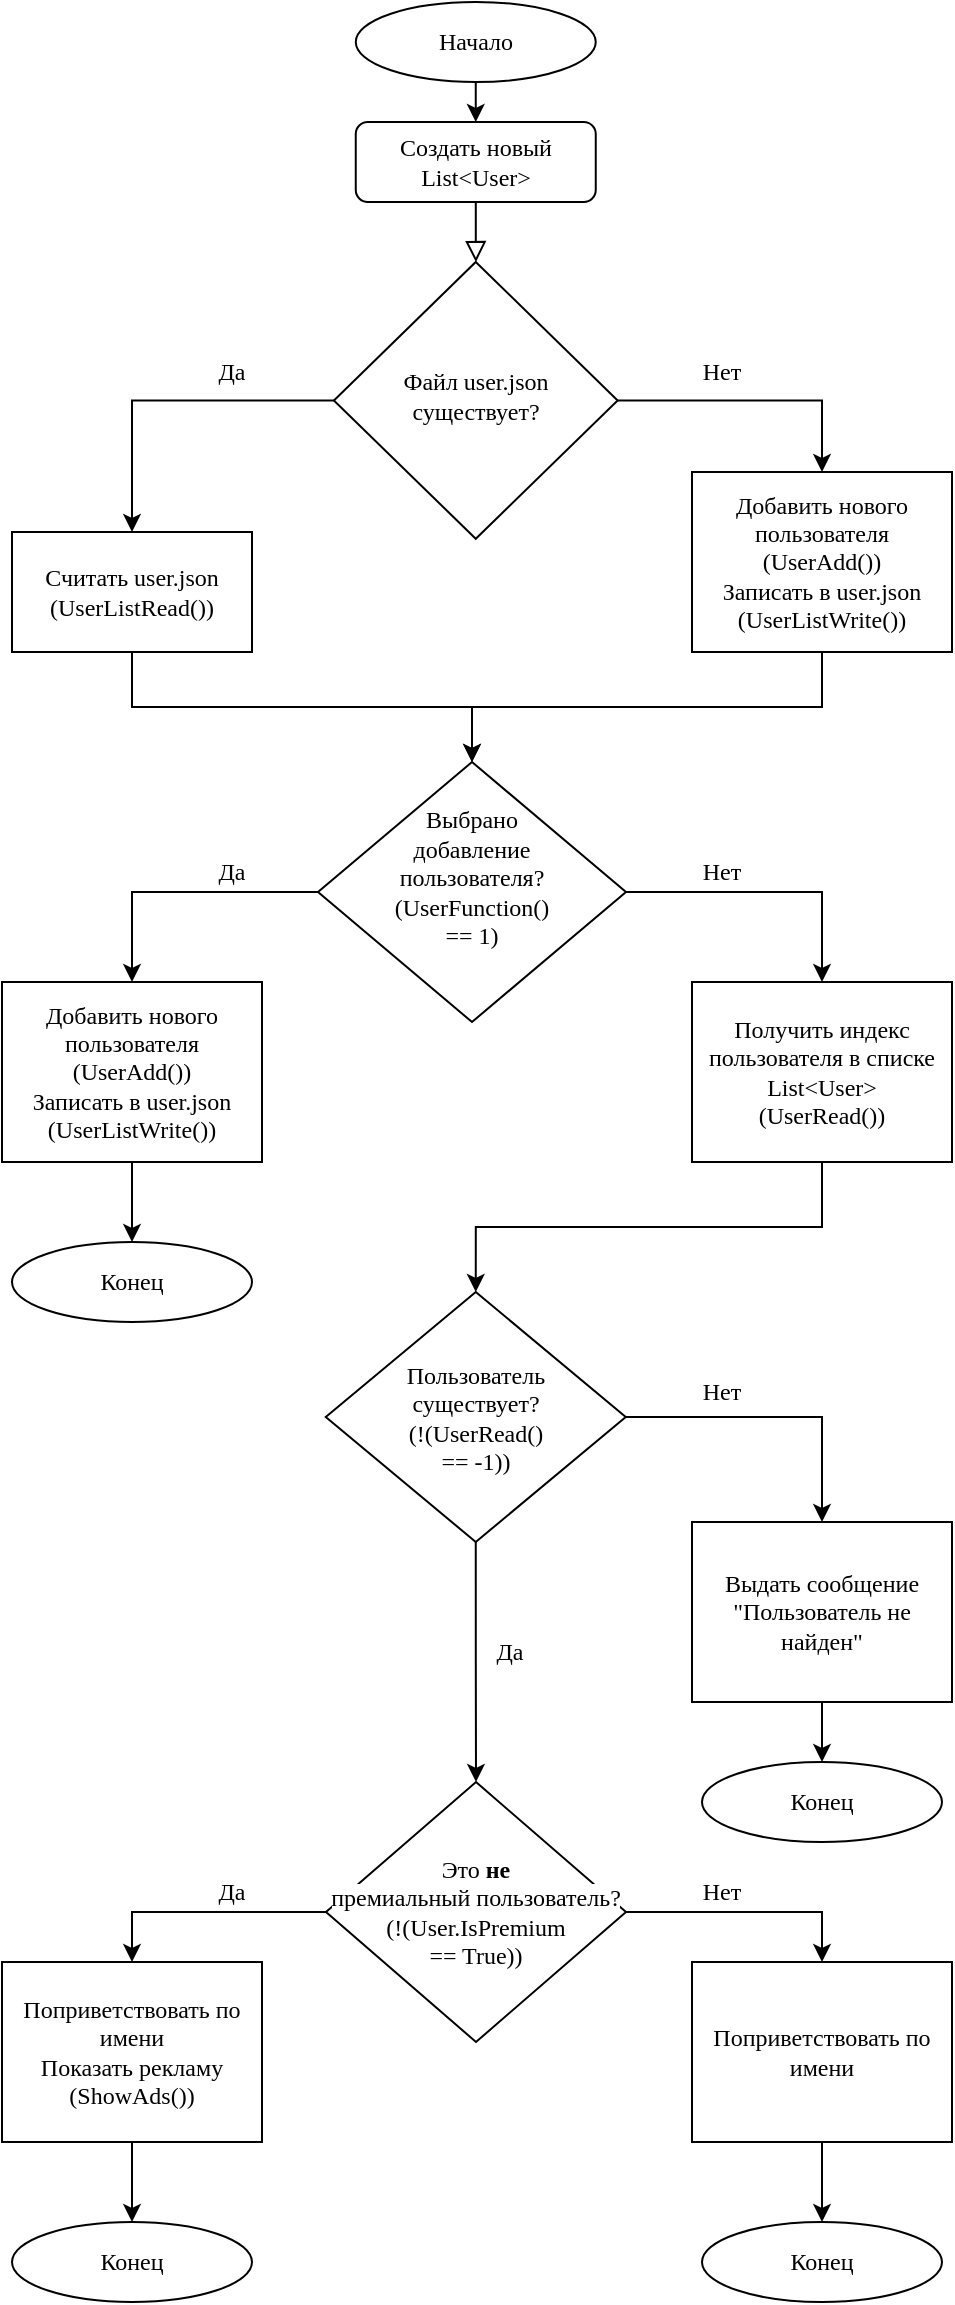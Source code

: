 <mxfile version="21.5.0" type="github">
  <diagram id="C5RBs43oDa-KdzZeNtuy" name="Page-1">
    <mxGraphModel dx="1434" dy="756" grid="1" gridSize="10" guides="1" tooltips="1" connect="1" arrows="1" fold="1" page="1" pageScale="1" pageWidth="827" pageHeight="1169" math="0" shadow="0">
      <root>
        <mxCell id="WIyWlLk6GJQsqaUBKTNV-0" />
        <mxCell id="WIyWlLk6GJQsqaUBKTNV-1" parent="WIyWlLk6GJQsqaUBKTNV-0" />
        <mxCell id="WIyWlLk6GJQsqaUBKTNV-2" value="" style="rounded=0;html=1;jettySize=auto;orthogonalLoop=1;fontSize=11;endArrow=block;endFill=0;endSize=8;strokeWidth=1;shadow=0;labelBackgroundColor=none;edgeStyle=orthogonalEdgeStyle;fontFamily=Georgia;" parent="WIyWlLk6GJQsqaUBKTNV-1" source="WIyWlLk6GJQsqaUBKTNV-3" target="WIyWlLk6GJQsqaUBKTNV-6" edge="1">
          <mxGeometry relative="1" as="geometry" />
        </mxCell>
        <mxCell id="WIyWlLk6GJQsqaUBKTNV-3" value="Создать новый List&amp;lt;User&amp;gt;" style="rounded=1;whiteSpace=wrap;html=1;fontSize=12;glass=0;strokeWidth=1;shadow=0;fontFamily=Georgia;" parent="WIyWlLk6GJQsqaUBKTNV-1" vertex="1">
          <mxGeometry x="366.88" y="70" width="120" height="40" as="geometry" />
        </mxCell>
        <mxCell id="fsILfrzCxeDA0SlYYRJz-5" style="edgeStyle=orthogonalEdgeStyle;rounded=0;orthogonalLoop=1;jettySize=auto;html=1;exitX=1;exitY=0.5;exitDx=0;exitDy=0;entryX=0.5;entryY=0;entryDx=0;entryDy=0;fontFamily=Georgia;" parent="WIyWlLk6GJQsqaUBKTNV-1" source="WIyWlLk6GJQsqaUBKTNV-6" target="fsILfrzCxeDA0SlYYRJz-1" edge="1">
          <mxGeometry relative="1" as="geometry" />
        </mxCell>
        <mxCell id="fsILfrzCxeDA0SlYYRJz-6" style="edgeStyle=orthogonalEdgeStyle;rounded=0;orthogonalLoop=1;jettySize=auto;html=1;exitX=0;exitY=0.5;exitDx=0;exitDy=0;entryX=0.5;entryY=0;entryDx=0;entryDy=0;fontFamily=Georgia;" parent="WIyWlLk6GJQsqaUBKTNV-1" source="WIyWlLk6GJQsqaUBKTNV-6" target="fsILfrzCxeDA0SlYYRJz-0" edge="1">
          <mxGeometry relative="1" as="geometry">
            <mxPoint x="265" y="245" as="targetPoint" />
          </mxGeometry>
        </mxCell>
        <mxCell id="WIyWlLk6GJQsqaUBKTNV-6" value="&lt;font&gt;Файл user.json существует?&lt;/font&gt;" style="rhombus;whiteSpace=wrap;html=1;shadow=0;fontFamily=Georgia;fontSize=12;align=center;strokeWidth=1;spacing=6;spacingTop=-4;aspect=fixed;" parent="WIyWlLk6GJQsqaUBKTNV-1" vertex="1">
          <mxGeometry x="355.95" y="140" width="141.87" height="138.41" as="geometry" />
        </mxCell>
        <mxCell id="fsILfrzCxeDA0SlYYRJz-11" style="edgeStyle=orthogonalEdgeStyle;rounded=0;orthogonalLoop=1;jettySize=auto;html=1;exitX=0.5;exitY=1;exitDx=0;exitDy=0;fontFamily=Georgia;" parent="WIyWlLk6GJQsqaUBKTNV-1" source="fsILfrzCxeDA0SlYYRJz-0" target="fsILfrzCxeDA0SlYYRJz-9" edge="1">
          <mxGeometry relative="1" as="geometry" />
        </mxCell>
        <mxCell id="fsILfrzCxeDA0SlYYRJz-0" value="&lt;font&gt;Считать user.json&lt;br&gt;(UserListRead())&lt;/font&gt;" style="rounded=0;whiteSpace=wrap;html=1;fontFamily=Georgia;" parent="WIyWlLk6GJQsqaUBKTNV-1" vertex="1">
          <mxGeometry x="195" y="275" width="120" height="60" as="geometry" />
        </mxCell>
        <mxCell id="fsILfrzCxeDA0SlYYRJz-10" style="edgeStyle=orthogonalEdgeStyle;rounded=0;orthogonalLoop=1;jettySize=auto;html=1;exitX=0.5;exitY=1;exitDx=0;exitDy=0;entryX=0.5;entryY=0;entryDx=0;entryDy=0;fontFamily=Georgia;" parent="WIyWlLk6GJQsqaUBKTNV-1" source="fsILfrzCxeDA0SlYYRJz-1" target="fsILfrzCxeDA0SlYYRJz-9" edge="1">
          <mxGeometry relative="1" as="geometry" />
        </mxCell>
        <mxCell id="fsILfrzCxeDA0SlYYRJz-1" value="&lt;span style=&quot;background-color: rgb(255, 255, 255);&quot;&gt;&lt;font&gt;Добавить нового пользователя&lt;br&gt;(UserAdd())&lt;br&gt;Записать в user.json&lt;br&gt;&lt;/font&gt;&lt;/span&gt;&lt;div style=&quot;&quot;&gt;&lt;span style=&quot;background-color: rgb(255, 255, 255);&quot;&gt;&lt;font&gt;(UserListWrite())&lt;/font&gt;&lt;/span&gt;&lt;/div&gt;" style="rounded=0;whiteSpace=wrap;html=1;fontFamily=Georgia;" parent="WIyWlLk6GJQsqaUBKTNV-1" vertex="1">
          <mxGeometry x="535" y="245" width="130" height="90" as="geometry" />
        </mxCell>
        <mxCell id="fsILfrzCxeDA0SlYYRJz-2" style="edgeStyle=orthogonalEdgeStyle;rounded=0;orthogonalLoop=1;jettySize=auto;html=1;exitX=0.5;exitY=1;exitDx=0;exitDy=0;fontFamily=Georgia;" parent="WIyWlLk6GJQsqaUBKTNV-1" edge="1">
          <mxGeometry relative="1" as="geometry">
            <mxPoint x="545" y="420" as="sourcePoint" />
            <mxPoint x="545" y="420" as="targetPoint" />
          </mxGeometry>
        </mxCell>
        <mxCell id="fsILfrzCxeDA0SlYYRJz-15" style="edgeStyle=orthogonalEdgeStyle;rounded=0;orthogonalLoop=1;jettySize=auto;html=1;exitX=0;exitY=0.5;exitDx=0;exitDy=0;entryX=0.5;entryY=0;entryDx=0;entryDy=0;fontFamily=Georgia;" parent="WIyWlLk6GJQsqaUBKTNV-1" source="fsILfrzCxeDA0SlYYRJz-9" target="fsILfrzCxeDA0SlYYRJz-14" edge="1">
          <mxGeometry relative="1" as="geometry" />
        </mxCell>
        <mxCell id="fsILfrzCxeDA0SlYYRJz-17" style="edgeStyle=orthogonalEdgeStyle;rounded=0;orthogonalLoop=1;jettySize=auto;html=1;exitX=1;exitY=0.5;exitDx=0;exitDy=0;entryX=0.5;entryY=0;entryDx=0;entryDy=0;fontFamily=Georgia;" parent="WIyWlLk6GJQsqaUBKTNV-1" source="fsILfrzCxeDA0SlYYRJz-9" target="fsILfrzCxeDA0SlYYRJz-16" edge="1">
          <mxGeometry relative="1" as="geometry" />
        </mxCell>
        <mxCell id="fsILfrzCxeDA0SlYYRJz-9" value="&lt;span style=&quot;background-color: rgb(255, 255, 255);&quot;&gt;&lt;font&gt;Выбрано &lt;br&gt;добавление&lt;br&gt;пользователя?&lt;br&gt;&lt;/font&gt;&lt;/span&gt;&lt;div style=&quot;&quot;&gt;&lt;span style=&quot;background-color: rgb(255, 255, 255);&quot;&gt;&lt;font style=&quot;&quot;&gt;(UserFunction()&lt;/font&gt;&lt;/span&gt;&lt;/div&gt;&lt;div style=&quot;&quot;&gt;&lt;span style=&quot;background-color: rgb(255, 255, 255);&quot;&gt;&lt;font style=&quot;&quot;&gt;== 1&lt;/font&gt;&lt;/span&gt;&lt;span style=&quot;background-color: rgb(255, 255, 255);&quot;&gt;)&lt;/span&gt;&lt;/div&gt;&lt;div style=&quot;&quot;&gt;&lt;span style=&quot;background-color: rgb(255, 255, 255);&quot;&gt;&lt;br&gt;&lt;/span&gt;&lt;/div&gt;" style="rhombus;whiteSpace=wrap;html=1;fontFamily=Georgia;" parent="WIyWlLk6GJQsqaUBKTNV-1" vertex="1">
          <mxGeometry x="348" y="390" width="154" height="130" as="geometry" />
        </mxCell>
        <mxCell id="fsILfrzCxeDA0SlYYRJz-12" value="Да" style="text;html=1;strokeColor=none;fillColor=none;align=center;verticalAlign=middle;whiteSpace=wrap;rounded=0;fontFamily=Georgia;" parent="WIyWlLk6GJQsqaUBKTNV-1" vertex="1">
          <mxGeometry x="275" y="180" width="60" height="30" as="geometry" />
        </mxCell>
        <mxCell id="fsILfrzCxeDA0SlYYRJz-13" value="Нет" style="text;html=1;strokeColor=none;fillColor=none;align=center;verticalAlign=middle;whiteSpace=wrap;rounded=0;fontFamily=Georgia;" parent="WIyWlLk6GJQsqaUBKTNV-1" vertex="1">
          <mxGeometry x="520" y="180" width="60" height="30" as="geometry" />
        </mxCell>
        <mxCell id="fsILfrzCxeDA0SlYYRJz-23" style="edgeStyle=orthogonalEdgeStyle;rounded=0;orthogonalLoop=1;jettySize=auto;html=1;exitX=0.5;exitY=1;exitDx=0;exitDy=0;entryX=0.5;entryY=0;entryDx=0;entryDy=0;fontFamily=Georgia;" parent="WIyWlLk6GJQsqaUBKTNV-1" source="fsILfrzCxeDA0SlYYRJz-14" target="fsILfrzCxeDA0SlYYRJz-22" edge="1">
          <mxGeometry relative="1" as="geometry" />
        </mxCell>
        <mxCell id="fsILfrzCxeDA0SlYYRJz-14" value="&lt;span style=&quot;background-color: rgb(255, 255, 255);&quot;&gt;&lt;font&gt;Добавить нового пользователя&lt;br&gt;(UserAdd())&lt;br&gt;Записать в user.json&lt;br&gt;&lt;/font&gt;&lt;/span&gt;&lt;div style=&quot;&quot;&gt;&lt;span style=&quot;background-color: rgb(255, 255, 255);&quot;&gt;&lt;font&gt;(UserListWrite())&lt;/font&gt;&lt;/span&gt;&lt;/div&gt;" style="rounded=0;whiteSpace=wrap;html=1;fontFamily=Georgia;" parent="WIyWlLk6GJQsqaUBKTNV-1" vertex="1">
          <mxGeometry x="190" y="500" width="130" height="90" as="geometry" />
        </mxCell>
        <mxCell id="fsILfrzCxeDA0SlYYRJz-19" style="edgeStyle=orthogonalEdgeStyle;rounded=0;orthogonalLoop=1;jettySize=auto;html=1;exitX=0.5;exitY=1;exitDx=0;exitDy=0;entryX=0.5;entryY=0;entryDx=0;entryDy=0;fontFamily=Georgia;" parent="WIyWlLk6GJQsqaUBKTNV-1" source="fsILfrzCxeDA0SlYYRJz-16" target="fsILfrzCxeDA0SlYYRJz-18" edge="1">
          <mxGeometry relative="1" as="geometry" />
        </mxCell>
        <mxCell id="fsILfrzCxeDA0SlYYRJz-16" value="&lt;font&gt;&lt;span style=&quot;background-color: rgb(255, 255, 255);&quot;&gt;Получить индекс пользователя в списке List&amp;lt;User&amp;gt;&lt;br&gt;&lt;/span&gt;&lt;/font&gt;(UserRead&lt;span style=&quot;&quot;&gt;())&lt;/span&gt;" style="rounded=0;whiteSpace=wrap;html=1;fontFamily=Georgia;" parent="WIyWlLk6GJQsqaUBKTNV-1" vertex="1">
          <mxGeometry x="535" y="500" width="130" height="90" as="geometry" />
        </mxCell>
        <mxCell id="fsILfrzCxeDA0SlYYRJz-29" style="edgeStyle=orthogonalEdgeStyle;rounded=0;orthogonalLoop=1;jettySize=auto;html=1;exitX=1;exitY=0.5;exitDx=0;exitDy=0;entryX=0.5;entryY=0;entryDx=0;entryDy=0;fontFamily=Georgia;" parent="WIyWlLk6GJQsqaUBKTNV-1" source="fsILfrzCxeDA0SlYYRJz-18" target="fsILfrzCxeDA0SlYYRJz-26" edge="1">
          <mxGeometry relative="1" as="geometry" />
        </mxCell>
        <mxCell id="fsILfrzCxeDA0SlYYRJz-32" style="edgeStyle=orthogonalEdgeStyle;rounded=0;orthogonalLoop=1;jettySize=auto;html=1;exitX=0.5;exitY=1;exitDx=0;exitDy=0;fontFamily=Georgia;" parent="WIyWlLk6GJQsqaUBKTNV-1" source="fsILfrzCxeDA0SlYYRJz-18" target="fsILfrzCxeDA0SlYYRJz-28" edge="1">
          <mxGeometry relative="1" as="geometry" />
        </mxCell>
        <mxCell id="fsILfrzCxeDA0SlYYRJz-18" value="&lt;font&gt;&lt;span style=&quot;background-color: rgb(255, 255, 255);&quot;&gt;Пользователь&lt;br&gt;существует?&lt;br&gt;&lt;/span&gt;&lt;/font&gt;(!(UserRead&lt;span style=&quot;&quot;&gt;()&lt;br&gt;== -1))&lt;/span&gt;" style="rhombus;whiteSpace=wrap;html=1;fontFamily=Georgia;" parent="WIyWlLk6GJQsqaUBKTNV-1" vertex="1">
          <mxGeometry x="351.88" y="655" width="150" height="125" as="geometry" />
        </mxCell>
        <mxCell id="fsILfrzCxeDA0SlYYRJz-45" style="edgeStyle=orthogonalEdgeStyle;rounded=0;orthogonalLoop=1;jettySize=auto;html=1;exitX=0.5;exitY=1;exitDx=0;exitDy=0;entryX=0.5;entryY=0;entryDx=0;entryDy=0;" parent="WIyWlLk6GJQsqaUBKTNV-1" source="fsILfrzCxeDA0SlYYRJz-21" target="WIyWlLk6GJQsqaUBKTNV-3" edge="1">
          <mxGeometry relative="1" as="geometry" />
        </mxCell>
        <mxCell id="fsILfrzCxeDA0SlYYRJz-21" value="Начало" style="ellipse;whiteSpace=wrap;html=1;fontFamily=Georgia;" parent="WIyWlLk6GJQsqaUBKTNV-1" vertex="1">
          <mxGeometry x="366.88" y="10" width="120" height="40" as="geometry" />
        </mxCell>
        <mxCell id="fsILfrzCxeDA0SlYYRJz-22" value="Конец" style="ellipse;whiteSpace=wrap;html=1;fontFamily=Georgia;" parent="WIyWlLk6GJQsqaUBKTNV-1" vertex="1">
          <mxGeometry x="195" y="630" width="120" height="40" as="geometry" />
        </mxCell>
        <mxCell id="fsILfrzCxeDA0SlYYRJz-24" value="Да" style="text;html=1;strokeColor=none;fillColor=none;align=center;verticalAlign=middle;whiteSpace=wrap;rounded=0;fontFamily=Georgia;" parent="WIyWlLk6GJQsqaUBKTNV-1" vertex="1">
          <mxGeometry x="275" y="430" width="60" height="30" as="geometry" />
        </mxCell>
        <mxCell id="fsILfrzCxeDA0SlYYRJz-25" value="Нет" style="text;html=1;strokeColor=none;fillColor=none;align=center;verticalAlign=middle;whiteSpace=wrap;rounded=0;fontFamily=Georgia;" parent="WIyWlLk6GJQsqaUBKTNV-1" vertex="1">
          <mxGeometry x="520" y="430" width="60" height="30" as="geometry" />
        </mxCell>
        <mxCell id="fsILfrzCxeDA0SlYYRJz-31" style="edgeStyle=orthogonalEdgeStyle;rounded=0;orthogonalLoop=1;jettySize=auto;html=1;exitX=0.5;exitY=1;exitDx=0;exitDy=0;entryX=0.5;entryY=0;entryDx=0;entryDy=0;fontFamily=Georgia;" parent="WIyWlLk6GJQsqaUBKTNV-1" source="fsILfrzCxeDA0SlYYRJz-26" target="fsILfrzCxeDA0SlYYRJz-27" edge="1">
          <mxGeometry relative="1" as="geometry" />
        </mxCell>
        <mxCell id="fsILfrzCxeDA0SlYYRJz-26" value="&lt;span style=&quot;background-color: rgb(255, 255, 255);&quot;&gt;Выдать сообщение &quot;Пользователь не найден&quot;&lt;/span&gt;" style="rounded=0;whiteSpace=wrap;html=1;fontFamily=Georgia;" parent="WIyWlLk6GJQsqaUBKTNV-1" vertex="1">
          <mxGeometry x="535" y="770" width="130" height="90" as="geometry" />
        </mxCell>
        <mxCell id="fsILfrzCxeDA0SlYYRJz-27" value="Конец" style="ellipse;whiteSpace=wrap;html=1;fontFamily=Georgia;" parent="WIyWlLk6GJQsqaUBKTNV-1" vertex="1">
          <mxGeometry x="540" y="890" width="120" height="40" as="geometry" />
        </mxCell>
        <mxCell id="fsILfrzCxeDA0SlYYRJz-41" style="edgeStyle=orthogonalEdgeStyle;rounded=0;orthogonalLoop=1;jettySize=auto;html=1;exitX=0;exitY=0.5;exitDx=0;exitDy=0;entryX=0.5;entryY=0;entryDx=0;entryDy=0;fontFamily=Georgia;" parent="WIyWlLk6GJQsqaUBKTNV-1" source="fsILfrzCxeDA0SlYYRJz-28" target="fsILfrzCxeDA0SlYYRJz-36" edge="1">
          <mxGeometry relative="1" as="geometry" />
        </mxCell>
        <mxCell id="fsILfrzCxeDA0SlYYRJz-42" style="edgeStyle=orthogonalEdgeStyle;rounded=0;orthogonalLoop=1;jettySize=auto;html=1;exitX=1;exitY=0.5;exitDx=0;exitDy=0;entryX=0.5;entryY=0;entryDx=0;entryDy=0;fontFamily=Georgia;" parent="WIyWlLk6GJQsqaUBKTNV-1" source="fsILfrzCxeDA0SlYYRJz-28" target="fsILfrzCxeDA0SlYYRJz-39" edge="1">
          <mxGeometry relative="1" as="geometry" />
        </mxCell>
        <mxCell id="fsILfrzCxeDA0SlYYRJz-28" value="&lt;span style=&quot;background-color: rgb(255, 255, 255);&quot;&gt;Это &lt;b&gt;не&lt;/b&gt;&lt;br&gt;премиальный пользователь?&lt;br&gt;&lt;/span&gt;&lt;div style=&quot;&quot;&gt;&lt;span style=&quot;background-color: rgb(255, 255, 255);&quot;&gt;(!(User.IsPremium&lt;br&gt;== True))&lt;/span&gt;&lt;/div&gt;" style="rhombus;whiteSpace=wrap;html=1;fontFamily=Georgia;" parent="WIyWlLk6GJQsqaUBKTNV-1" vertex="1">
          <mxGeometry x="352" y="900" width="150" height="130" as="geometry" />
        </mxCell>
        <mxCell id="fsILfrzCxeDA0SlYYRJz-33" value="Нет" style="text;html=1;strokeColor=none;fillColor=none;align=center;verticalAlign=middle;whiteSpace=wrap;rounded=0;fontFamily=Georgia;" parent="WIyWlLk6GJQsqaUBKTNV-1" vertex="1">
          <mxGeometry x="520" y="690" width="60" height="30" as="geometry" />
        </mxCell>
        <mxCell id="fsILfrzCxeDA0SlYYRJz-34" value="Да" style="text;html=1;strokeColor=none;fillColor=none;align=center;verticalAlign=middle;whiteSpace=wrap;rounded=0;fontFamily=Georgia;" parent="WIyWlLk6GJQsqaUBKTNV-1" vertex="1">
          <mxGeometry x="414" y="820" width="60" height="30" as="geometry" />
        </mxCell>
        <mxCell id="fsILfrzCxeDA0SlYYRJz-35" style="edgeStyle=orthogonalEdgeStyle;rounded=0;orthogonalLoop=1;jettySize=auto;html=1;exitX=0.5;exitY=1;exitDx=0;exitDy=0;entryX=0.5;entryY=0;entryDx=0;entryDy=0;fontFamily=Georgia;" parent="WIyWlLk6GJQsqaUBKTNV-1" source="fsILfrzCxeDA0SlYYRJz-36" target="fsILfrzCxeDA0SlYYRJz-37" edge="1">
          <mxGeometry relative="1" as="geometry" />
        </mxCell>
        <mxCell id="fsILfrzCxeDA0SlYYRJz-36" value="Поприветствовать по имени&lt;br&gt;Показать рекламу&lt;br&gt;&lt;div style=&quot;&quot;&gt;&lt;span style=&quot;background-color: rgb(255, 255, 255);&quot;&gt;(ShowAds())&lt;/span&gt;&lt;/div&gt;" style="rounded=0;whiteSpace=wrap;html=1;fontFamily=Georgia;" parent="WIyWlLk6GJQsqaUBKTNV-1" vertex="1">
          <mxGeometry x="190" y="990" width="130" height="90" as="geometry" />
        </mxCell>
        <mxCell id="fsILfrzCxeDA0SlYYRJz-37" value="Конец" style="ellipse;whiteSpace=wrap;html=1;fontFamily=Georgia;" parent="WIyWlLk6GJQsqaUBKTNV-1" vertex="1">
          <mxGeometry x="195" y="1120" width="120" height="40" as="geometry" />
        </mxCell>
        <mxCell id="fsILfrzCxeDA0SlYYRJz-38" style="edgeStyle=orthogonalEdgeStyle;rounded=0;orthogonalLoop=1;jettySize=auto;html=1;exitX=0.5;exitY=1;exitDx=0;exitDy=0;entryX=0.5;entryY=0;entryDx=0;entryDy=0;fontFamily=Georgia;" parent="WIyWlLk6GJQsqaUBKTNV-1" source="fsILfrzCxeDA0SlYYRJz-39" target="fsILfrzCxeDA0SlYYRJz-40" edge="1">
          <mxGeometry relative="1" as="geometry" />
        </mxCell>
        <mxCell id="fsILfrzCxeDA0SlYYRJz-39" value="Поприветствовать по имени" style="rounded=0;whiteSpace=wrap;html=1;fontFamily=Georgia;" parent="WIyWlLk6GJQsqaUBKTNV-1" vertex="1">
          <mxGeometry x="535" y="990" width="130" height="90" as="geometry" />
        </mxCell>
        <mxCell id="fsILfrzCxeDA0SlYYRJz-40" value="Конец" style="ellipse;whiteSpace=wrap;html=1;fontFamily=Georgia;" parent="WIyWlLk6GJQsqaUBKTNV-1" vertex="1">
          <mxGeometry x="540" y="1120" width="120" height="40" as="geometry" />
        </mxCell>
        <mxCell id="fsILfrzCxeDA0SlYYRJz-43" value="Да" style="text;html=1;strokeColor=none;fillColor=none;align=center;verticalAlign=middle;whiteSpace=wrap;rounded=0;fontFamily=Georgia;" parent="WIyWlLk6GJQsqaUBKTNV-1" vertex="1">
          <mxGeometry x="275" y="940" width="60" height="30" as="geometry" />
        </mxCell>
        <mxCell id="fsILfrzCxeDA0SlYYRJz-44" value="Нет" style="text;html=1;strokeColor=none;fillColor=none;align=center;verticalAlign=middle;whiteSpace=wrap;rounded=0;fontFamily=Georgia;" parent="WIyWlLk6GJQsqaUBKTNV-1" vertex="1">
          <mxGeometry x="520" y="940" width="60" height="30" as="geometry" />
        </mxCell>
      </root>
    </mxGraphModel>
  </diagram>
</mxfile>
